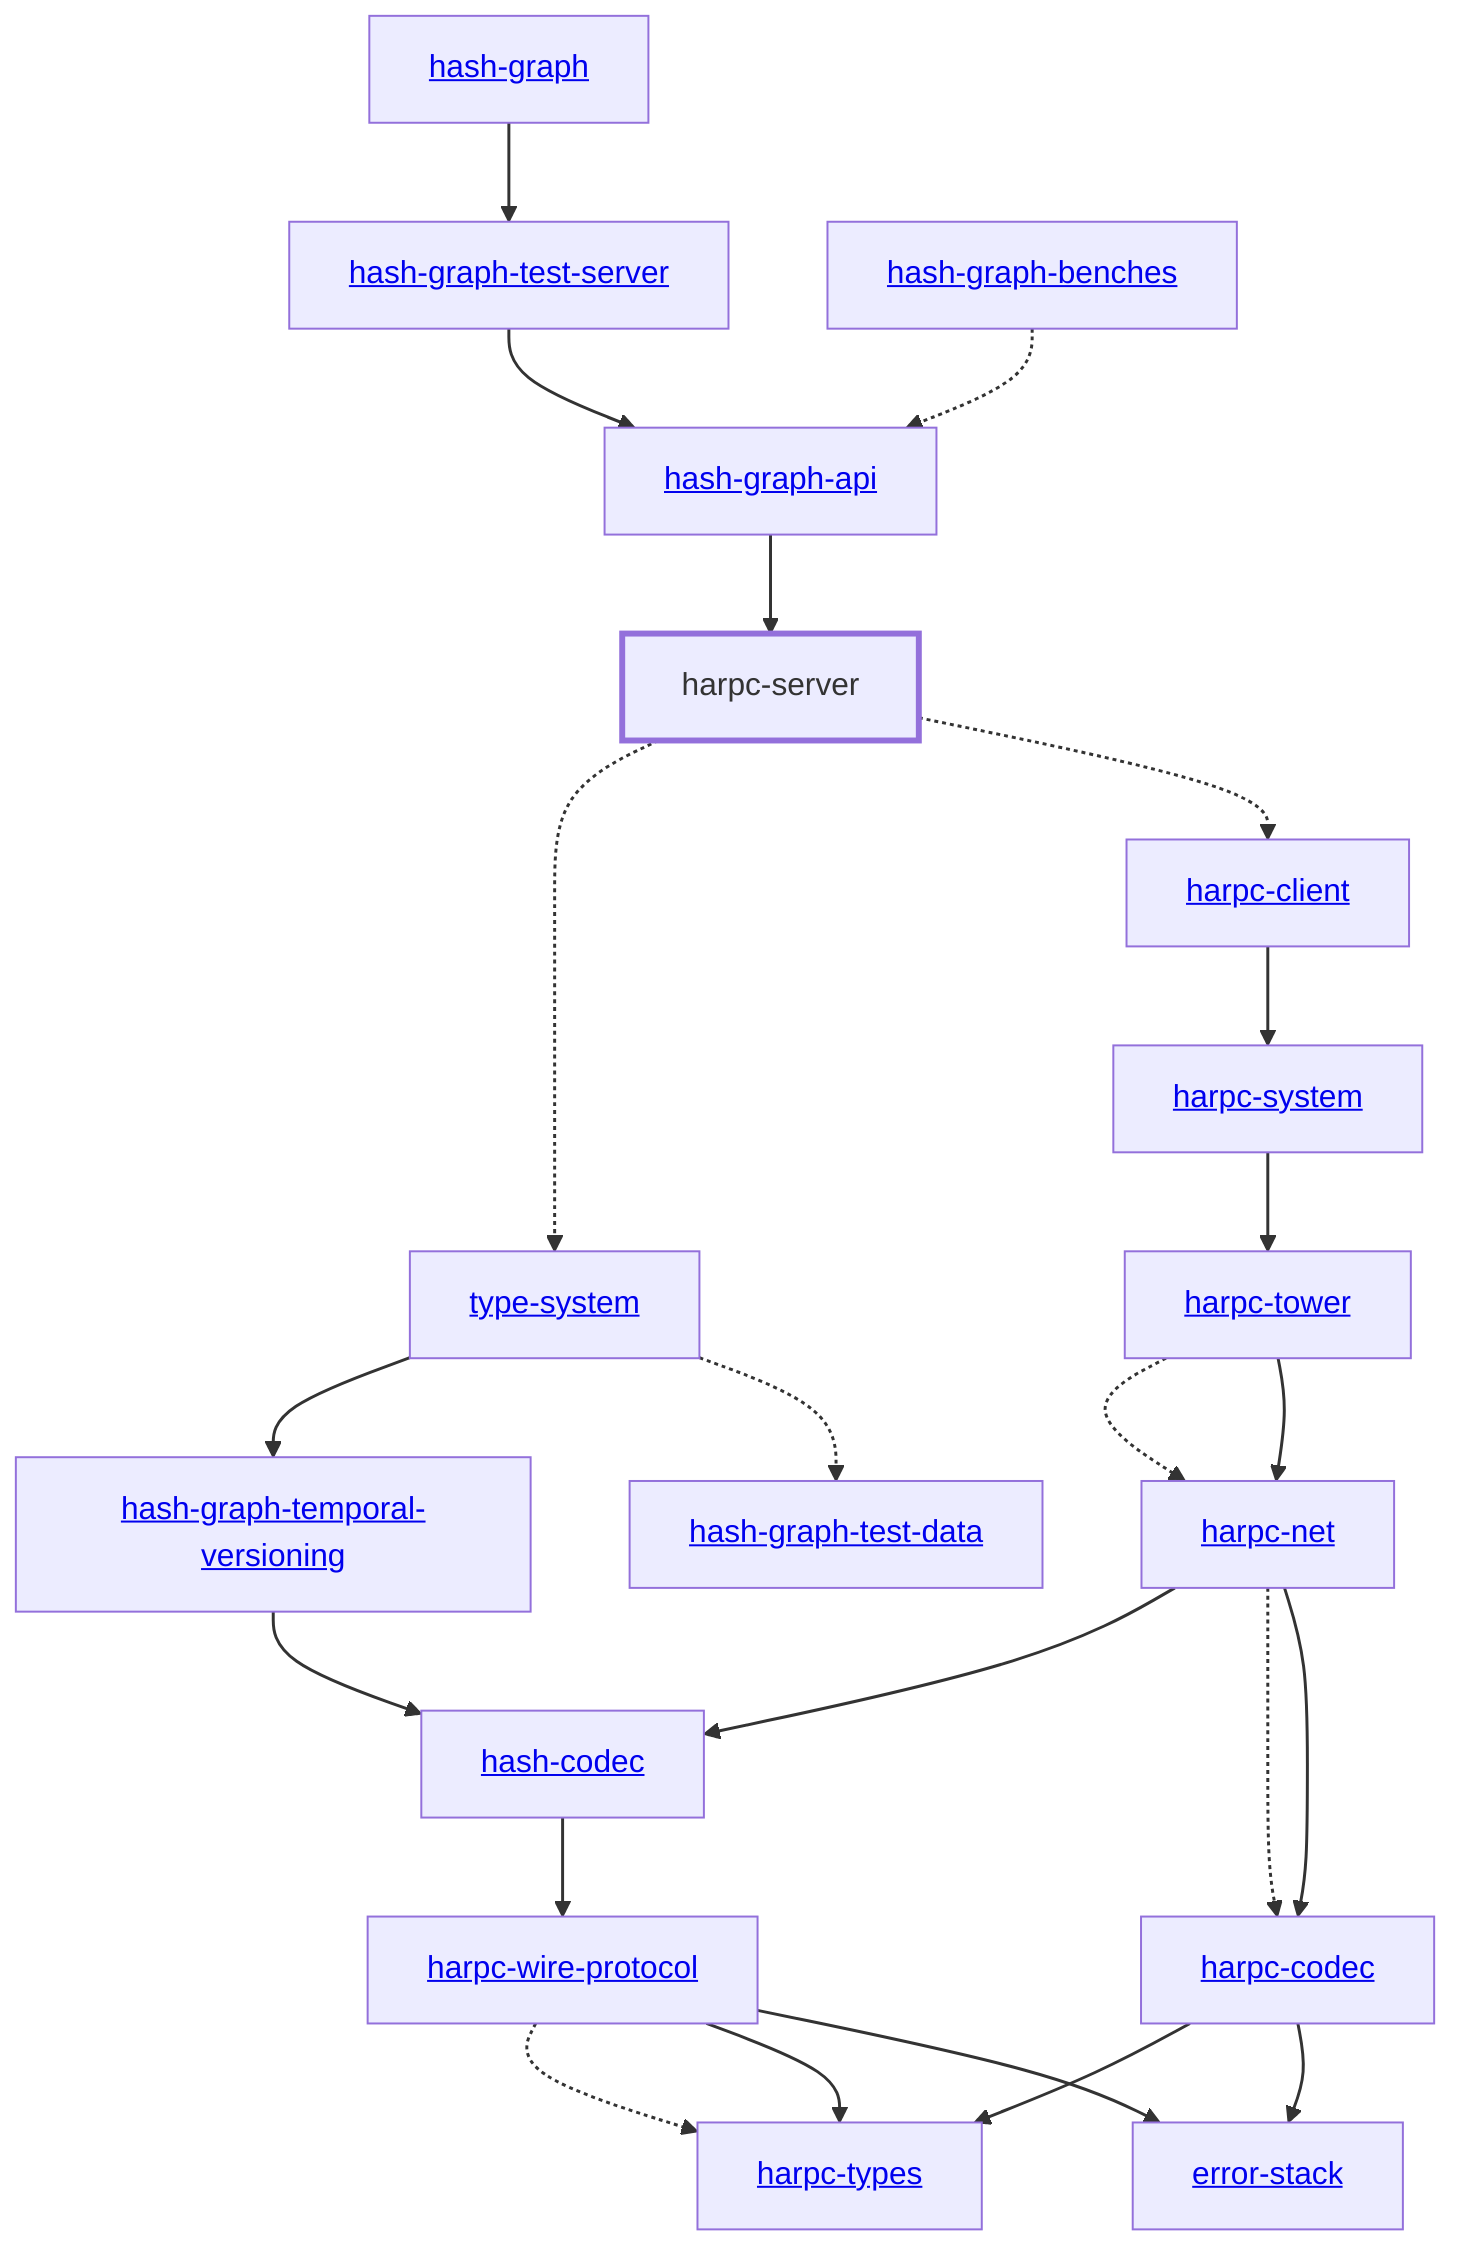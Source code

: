 graph TD
    linkStyle default stroke-width:1.5px
    classDef default stroke-width:1px
    classDef root stroke-width:3px
    classDef dev stroke-width:1px
    classDef build stroke-width:1px
    %% Legend
    %% --> : Normal dependency
    %% -.-> : Dev dependency
    %% ---> : Build dependency
    0[<a href="../hash_graph">hash-graph</a>]
    1[<a href="../type_system">type-system</a>]
    2[<a href="../hash_codec">hash-codec</a>]
    3[<a href="../hash_graph_api">hash-graph-api</a>]
    4[<a href="../hash_graph_temporal_versioning">hash-graph-temporal-versioning</a>]
    5[<a href="../hash_graph_test_server">hash-graph-test-server</a>]
    6[<a href="../harpc_client">harpc-client</a>]
    7[<a href="../harpc_codec">harpc-codec</a>]
    8[<a href="../harpc_net">harpc-net</a>]
    9[harpc-server]
    class 9 root
    10[<a href="../harpc_system">harpc-system</a>]
    11[<a href="../harpc_tower">harpc-tower</a>]
    12[<a href="../harpc_types">harpc-types</a>]
    13[<a href="../harpc_wire_protocol">harpc-wire-protocol</a>]
    14[<a href="../error_stack">error-stack</a>]
    15[<a href="../hash_graph_benches">hash-graph-benches</a>]
    16[<a href="../hash_graph_test_data">hash-graph-test-data</a>]
    0 --> 5
    1 --> 4
    1 -.-> 16
    2 --> 13
    3 --> 9
    4 --> 2
    5 --> 3
    6 --> 10
    7 --> 12
    7 --> 14
    8 --> 2
    8 -.-> 7
    8 --> 7
    9 -.-> 1
    9 -.-> 6
    10 --> 11
    11 -.-> 8
    11 --> 8
    13 -.-> 12
    13 --> 12
    13 --> 14
    15 -.-> 3